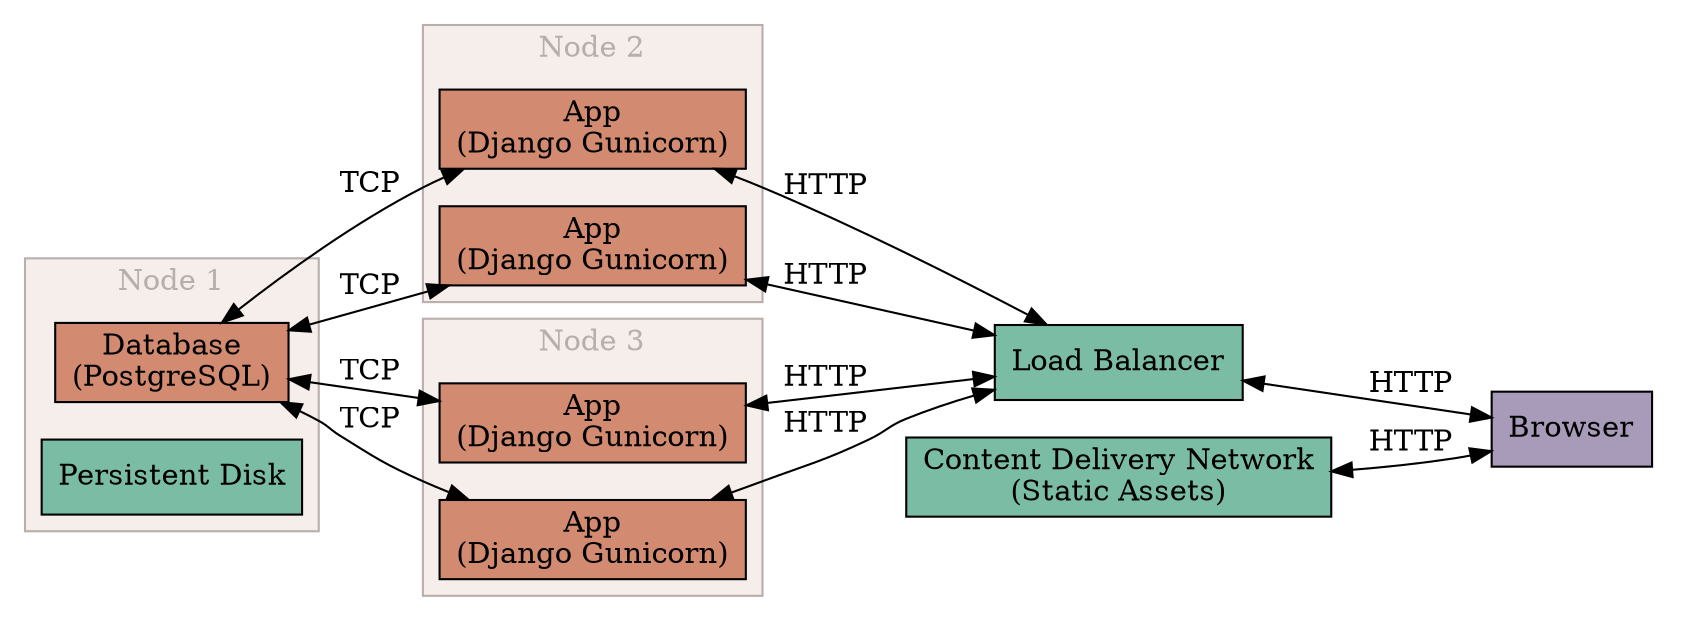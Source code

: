 digraph Kubernetes {
    bgcolor = "transparent";
    rankdir = LR;
    node [shape=box, style=filled, fillcolor="#d28b71"];

    subgraph clusterClient {
        style = invis;
        browser [label="Browser", fillcolor="#a89bb9"];
    };

    subgraph clusterNode1 {
        label = "Node 1";
        fontcolor = "#b8afad";
        color = "#b8afad";
        bgcolor = "#f5eeeb";
        database [label="Database\n(PostgreSQL)"];
        persistentdisk [label="Persistent Disk", fillcolor="#7bbda4"]
    }

    subgraph clusterNode2 {
        label = "Node 2";
        fontcolor = "#b8afad";
        color = "#b8afad";
        bgcolor = "#f5eeeb";
        app [label="App\n(Django Gunicorn)"];
        app2 [label="App\n(Django Gunicorn)"];
        color = "#b8afad";
    };

    subgraph clusterNode3 {
        label = "Node 3";
        fontcolor = "#b8afad";
        color = "#b8afad";
        bgcolor = "#f5eeeb";
        app3 [label="App\n(Django Gunicorn)"];
        app4 [label="App\n(Django Gunicorn)"];
        color = "#b8afad";
    };

    webserver [label="Load Balancer", fillcolor="#7bbda4"];
    cdn [label="Content Delivery Network\n(Static Assets)", fillcolor="#7bbda4"];

    database -> app [label="TCP", dir="both"];
    app -> webserver [label="HTTP", dir="both"];

    database -> app2 [label="TCP", dir="both"];
    app2 -> webserver [label="HTTP", dir="both"];

    database -> app3 [label="TCP", dir="both"];
    app3 -> webserver [label="HTTP", dir="both"];

    database -> app4 [label="TCP", dir="both"];
    app4 -> webserver [label="HTTP", dir="both"];

    webserver -> browser [label="HTTP", dir="both"];

    cdn -> browser [label="HTTP", dir="both"];
}
